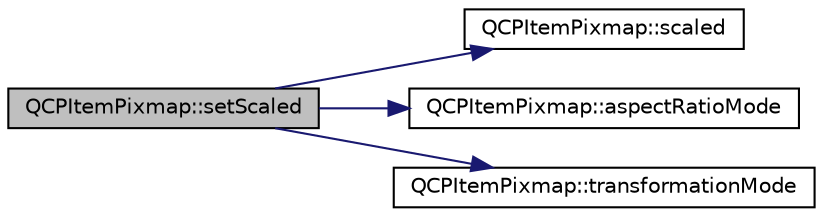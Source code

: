 digraph "QCPItemPixmap::setScaled"
{
  edge [fontname="Helvetica",fontsize="10",labelfontname="Helvetica",labelfontsize="10"];
  node [fontname="Helvetica",fontsize="10",shape=record];
  rankdir="LR";
  Node1 [label="QCPItemPixmap::setScaled",height=0.2,width=0.4,color="black", fillcolor="grey75", style="filled", fontcolor="black"];
  Node1 -> Node2 [color="midnightblue",fontsize="10",style="solid",fontname="Helvetica"];
  Node2 [label="QCPItemPixmap::scaled",height=0.2,width=0.4,color="black", fillcolor="white", style="filled",URL="$class_q_c_p_item_pixmap.html#a54026b89dff3c60376c2360f01b6fb83"];
  Node1 -> Node3 [color="midnightblue",fontsize="10",style="solid",fontname="Helvetica"];
  Node3 [label="QCPItemPixmap::aspectRatioMode",height=0.2,width=0.4,color="black", fillcolor="white", style="filled",URL="$class_q_c_p_item_pixmap.html#ac5b95c097169e107a61eebbb7c77523c"];
  Node1 -> Node4 [color="midnightblue",fontsize="10",style="solid",fontname="Helvetica"];
  Node4 [label="QCPItemPixmap::transformationMode",height=0.2,width=0.4,color="black", fillcolor="white", style="filled",URL="$class_q_c_p_item_pixmap.html#a1d4751a7b9588354fc8e726d891153f7"];
}
